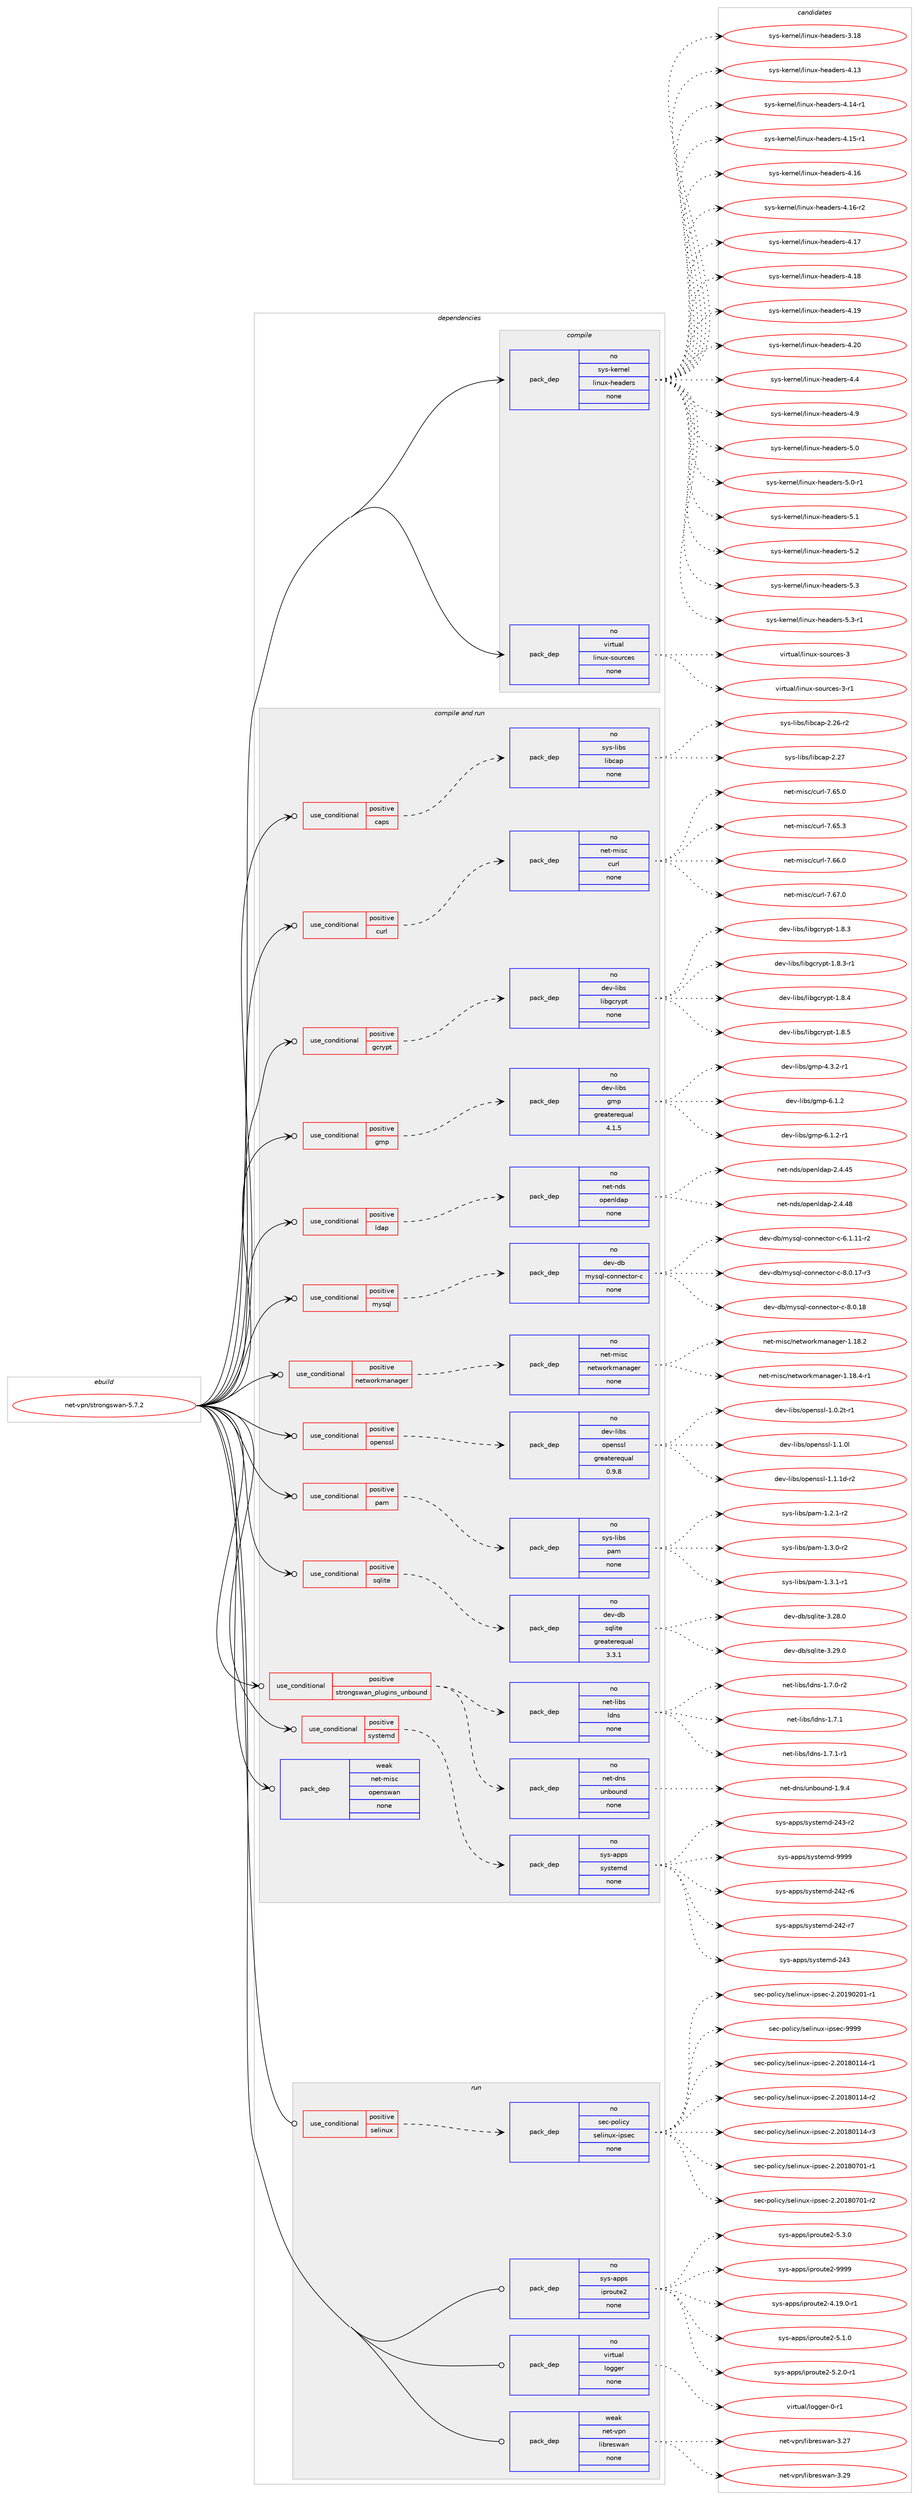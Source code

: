 digraph prolog {

# *************
# Graph options
# *************

newrank=true;
concentrate=true;
compound=true;
graph [rankdir=LR,fontname=Helvetica,fontsize=10,ranksep=1.5];#, ranksep=2.5, nodesep=0.2];
edge  [arrowhead=vee];
node  [fontname=Helvetica,fontsize=10];

# **********
# The ebuild
# **********

subgraph cluster_leftcol {
color=gray;
rank=same;
label=<<i>ebuild</i>>;
id [label="net-vpn/strongswan-5.7.2", color=red, width=4, href="../net-vpn/strongswan-5.7.2.svg"];
}

# ****************
# The dependencies
# ****************

subgraph cluster_midcol {
color=gray;
label=<<i>dependencies</i>>;
subgraph cluster_compile {
fillcolor="#eeeeee";
style=filled;
label=<<i>compile</i>>;
subgraph pack622873 {
dependency843448 [label=<<TABLE BORDER="0" CELLBORDER="1" CELLSPACING="0" CELLPADDING="4" WIDTH="220"><TR><TD ROWSPAN="6" CELLPADDING="30">pack_dep</TD></TR><TR><TD WIDTH="110">no</TD></TR><TR><TD>sys-kernel</TD></TR><TR><TD>linux-headers</TD></TR><TR><TD>none</TD></TR><TR><TD></TD></TR></TABLE>>, shape=none, color=blue];
}
id:e -> dependency843448:w [weight=20,style="solid",arrowhead="vee"];
subgraph pack622874 {
dependency843449 [label=<<TABLE BORDER="0" CELLBORDER="1" CELLSPACING="0" CELLPADDING="4" WIDTH="220"><TR><TD ROWSPAN="6" CELLPADDING="30">pack_dep</TD></TR><TR><TD WIDTH="110">no</TD></TR><TR><TD>virtual</TD></TR><TR><TD>linux-sources</TD></TR><TR><TD>none</TD></TR><TR><TD></TD></TR></TABLE>>, shape=none, color=blue];
}
id:e -> dependency843449:w [weight=20,style="solid",arrowhead="vee"];
}
subgraph cluster_compileandrun {
fillcolor="#eeeeee";
style=filled;
label=<<i>compile and run</i>>;
subgraph cond205679 {
dependency843450 [label=<<TABLE BORDER="0" CELLBORDER="1" CELLSPACING="0" CELLPADDING="4"><TR><TD ROWSPAN="3" CELLPADDING="10">use_conditional</TD></TR><TR><TD>positive</TD></TR><TR><TD>caps</TD></TR></TABLE>>, shape=none, color=red];
subgraph pack622875 {
dependency843451 [label=<<TABLE BORDER="0" CELLBORDER="1" CELLSPACING="0" CELLPADDING="4" WIDTH="220"><TR><TD ROWSPAN="6" CELLPADDING="30">pack_dep</TD></TR><TR><TD WIDTH="110">no</TD></TR><TR><TD>sys-libs</TD></TR><TR><TD>libcap</TD></TR><TR><TD>none</TD></TR><TR><TD></TD></TR></TABLE>>, shape=none, color=blue];
}
dependency843450:e -> dependency843451:w [weight=20,style="dashed",arrowhead="vee"];
}
id:e -> dependency843450:w [weight=20,style="solid",arrowhead="odotvee"];
subgraph cond205680 {
dependency843452 [label=<<TABLE BORDER="0" CELLBORDER="1" CELLSPACING="0" CELLPADDING="4"><TR><TD ROWSPAN="3" CELLPADDING="10">use_conditional</TD></TR><TR><TD>positive</TD></TR><TR><TD>curl</TD></TR></TABLE>>, shape=none, color=red];
subgraph pack622876 {
dependency843453 [label=<<TABLE BORDER="0" CELLBORDER="1" CELLSPACING="0" CELLPADDING="4" WIDTH="220"><TR><TD ROWSPAN="6" CELLPADDING="30">pack_dep</TD></TR><TR><TD WIDTH="110">no</TD></TR><TR><TD>net-misc</TD></TR><TR><TD>curl</TD></TR><TR><TD>none</TD></TR><TR><TD></TD></TR></TABLE>>, shape=none, color=blue];
}
dependency843452:e -> dependency843453:w [weight=20,style="dashed",arrowhead="vee"];
}
id:e -> dependency843452:w [weight=20,style="solid",arrowhead="odotvee"];
subgraph cond205681 {
dependency843454 [label=<<TABLE BORDER="0" CELLBORDER="1" CELLSPACING="0" CELLPADDING="4"><TR><TD ROWSPAN="3" CELLPADDING="10">use_conditional</TD></TR><TR><TD>positive</TD></TR><TR><TD>gcrypt</TD></TR></TABLE>>, shape=none, color=red];
subgraph pack622877 {
dependency843455 [label=<<TABLE BORDER="0" CELLBORDER="1" CELLSPACING="0" CELLPADDING="4" WIDTH="220"><TR><TD ROWSPAN="6" CELLPADDING="30">pack_dep</TD></TR><TR><TD WIDTH="110">no</TD></TR><TR><TD>dev-libs</TD></TR><TR><TD>libgcrypt</TD></TR><TR><TD>none</TD></TR><TR><TD></TD></TR></TABLE>>, shape=none, color=blue];
}
dependency843454:e -> dependency843455:w [weight=20,style="dashed",arrowhead="vee"];
}
id:e -> dependency843454:w [weight=20,style="solid",arrowhead="odotvee"];
subgraph cond205682 {
dependency843456 [label=<<TABLE BORDER="0" CELLBORDER="1" CELLSPACING="0" CELLPADDING="4"><TR><TD ROWSPAN="3" CELLPADDING="10">use_conditional</TD></TR><TR><TD>positive</TD></TR><TR><TD>gmp</TD></TR></TABLE>>, shape=none, color=red];
subgraph pack622878 {
dependency843457 [label=<<TABLE BORDER="0" CELLBORDER="1" CELLSPACING="0" CELLPADDING="4" WIDTH="220"><TR><TD ROWSPAN="6" CELLPADDING="30">pack_dep</TD></TR><TR><TD WIDTH="110">no</TD></TR><TR><TD>dev-libs</TD></TR><TR><TD>gmp</TD></TR><TR><TD>greaterequal</TD></TR><TR><TD>4.1.5</TD></TR></TABLE>>, shape=none, color=blue];
}
dependency843456:e -> dependency843457:w [weight=20,style="dashed",arrowhead="vee"];
}
id:e -> dependency843456:w [weight=20,style="solid",arrowhead="odotvee"];
subgraph cond205683 {
dependency843458 [label=<<TABLE BORDER="0" CELLBORDER="1" CELLSPACING="0" CELLPADDING="4"><TR><TD ROWSPAN="3" CELLPADDING="10">use_conditional</TD></TR><TR><TD>positive</TD></TR><TR><TD>ldap</TD></TR></TABLE>>, shape=none, color=red];
subgraph pack622879 {
dependency843459 [label=<<TABLE BORDER="0" CELLBORDER="1" CELLSPACING="0" CELLPADDING="4" WIDTH="220"><TR><TD ROWSPAN="6" CELLPADDING="30">pack_dep</TD></TR><TR><TD WIDTH="110">no</TD></TR><TR><TD>net-nds</TD></TR><TR><TD>openldap</TD></TR><TR><TD>none</TD></TR><TR><TD></TD></TR></TABLE>>, shape=none, color=blue];
}
dependency843458:e -> dependency843459:w [weight=20,style="dashed",arrowhead="vee"];
}
id:e -> dependency843458:w [weight=20,style="solid",arrowhead="odotvee"];
subgraph cond205684 {
dependency843460 [label=<<TABLE BORDER="0" CELLBORDER="1" CELLSPACING="0" CELLPADDING="4"><TR><TD ROWSPAN="3" CELLPADDING="10">use_conditional</TD></TR><TR><TD>positive</TD></TR><TR><TD>mysql</TD></TR></TABLE>>, shape=none, color=red];
subgraph pack622880 {
dependency843461 [label=<<TABLE BORDER="0" CELLBORDER="1" CELLSPACING="0" CELLPADDING="4" WIDTH="220"><TR><TD ROWSPAN="6" CELLPADDING="30">pack_dep</TD></TR><TR><TD WIDTH="110">no</TD></TR><TR><TD>dev-db</TD></TR><TR><TD>mysql-connector-c</TD></TR><TR><TD>none</TD></TR><TR><TD></TD></TR></TABLE>>, shape=none, color=blue];
}
dependency843460:e -> dependency843461:w [weight=20,style="dashed",arrowhead="vee"];
}
id:e -> dependency843460:w [weight=20,style="solid",arrowhead="odotvee"];
subgraph cond205685 {
dependency843462 [label=<<TABLE BORDER="0" CELLBORDER="1" CELLSPACING="0" CELLPADDING="4"><TR><TD ROWSPAN="3" CELLPADDING="10">use_conditional</TD></TR><TR><TD>positive</TD></TR><TR><TD>networkmanager</TD></TR></TABLE>>, shape=none, color=red];
subgraph pack622881 {
dependency843463 [label=<<TABLE BORDER="0" CELLBORDER="1" CELLSPACING="0" CELLPADDING="4" WIDTH="220"><TR><TD ROWSPAN="6" CELLPADDING="30">pack_dep</TD></TR><TR><TD WIDTH="110">no</TD></TR><TR><TD>net-misc</TD></TR><TR><TD>networkmanager</TD></TR><TR><TD>none</TD></TR><TR><TD></TD></TR></TABLE>>, shape=none, color=blue];
}
dependency843462:e -> dependency843463:w [weight=20,style="dashed",arrowhead="vee"];
}
id:e -> dependency843462:w [weight=20,style="solid",arrowhead="odotvee"];
subgraph cond205686 {
dependency843464 [label=<<TABLE BORDER="0" CELLBORDER="1" CELLSPACING="0" CELLPADDING="4"><TR><TD ROWSPAN="3" CELLPADDING="10">use_conditional</TD></TR><TR><TD>positive</TD></TR><TR><TD>openssl</TD></TR></TABLE>>, shape=none, color=red];
subgraph pack622882 {
dependency843465 [label=<<TABLE BORDER="0" CELLBORDER="1" CELLSPACING="0" CELLPADDING="4" WIDTH="220"><TR><TD ROWSPAN="6" CELLPADDING="30">pack_dep</TD></TR><TR><TD WIDTH="110">no</TD></TR><TR><TD>dev-libs</TD></TR><TR><TD>openssl</TD></TR><TR><TD>greaterequal</TD></TR><TR><TD>0.9.8</TD></TR></TABLE>>, shape=none, color=blue];
}
dependency843464:e -> dependency843465:w [weight=20,style="dashed",arrowhead="vee"];
}
id:e -> dependency843464:w [weight=20,style="solid",arrowhead="odotvee"];
subgraph cond205687 {
dependency843466 [label=<<TABLE BORDER="0" CELLBORDER="1" CELLSPACING="0" CELLPADDING="4"><TR><TD ROWSPAN="3" CELLPADDING="10">use_conditional</TD></TR><TR><TD>positive</TD></TR><TR><TD>pam</TD></TR></TABLE>>, shape=none, color=red];
subgraph pack622883 {
dependency843467 [label=<<TABLE BORDER="0" CELLBORDER="1" CELLSPACING="0" CELLPADDING="4" WIDTH="220"><TR><TD ROWSPAN="6" CELLPADDING="30">pack_dep</TD></TR><TR><TD WIDTH="110">no</TD></TR><TR><TD>sys-libs</TD></TR><TR><TD>pam</TD></TR><TR><TD>none</TD></TR><TR><TD></TD></TR></TABLE>>, shape=none, color=blue];
}
dependency843466:e -> dependency843467:w [weight=20,style="dashed",arrowhead="vee"];
}
id:e -> dependency843466:w [weight=20,style="solid",arrowhead="odotvee"];
subgraph cond205688 {
dependency843468 [label=<<TABLE BORDER="0" CELLBORDER="1" CELLSPACING="0" CELLPADDING="4"><TR><TD ROWSPAN="3" CELLPADDING="10">use_conditional</TD></TR><TR><TD>positive</TD></TR><TR><TD>sqlite</TD></TR></TABLE>>, shape=none, color=red];
subgraph pack622884 {
dependency843469 [label=<<TABLE BORDER="0" CELLBORDER="1" CELLSPACING="0" CELLPADDING="4" WIDTH="220"><TR><TD ROWSPAN="6" CELLPADDING="30">pack_dep</TD></TR><TR><TD WIDTH="110">no</TD></TR><TR><TD>dev-db</TD></TR><TR><TD>sqlite</TD></TR><TR><TD>greaterequal</TD></TR><TR><TD>3.3.1</TD></TR></TABLE>>, shape=none, color=blue];
}
dependency843468:e -> dependency843469:w [weight=20,style="dashed",arrowhead="vee"];
}
id:e -> dependency843468:w [weight=20,style="solid",arrowhead="odotvee"];
subgraph cond205689 {
dependency843470 [label=<<TABLE BORDER="0" CELLBORDER="1" CELLSPACING="0" CELLPADDING="4"><TR><TD ROWSPAN="3" CELLPADDING="10">use_conditional</TD></TR><TR><TD>positive</TD></TR><TR><TD>strongswan_plugins_unbound</TD></TR></TABLE>>, shape=none, color=red];
subgraph pack622885 {
dependency843471 [label=<<TABLE BORDER="0" CELLBORDER="1" CELLSPACING="0" CELLPADDING="4" WIDTH="220"><TR><TD ROWSPAN="6" CELLPADDING="30">pack_dep</TD></TR><TR><TD WIDTH="110">no</TD></TR><TR><TD>net-dns</TD></TR><TR><TD>unbound</TD></TR><TR><TD>none</TD></TR><TR><TD></TD></TR></TABLE>>, shape=none, color=blue];
}
dependency843470:e -> dependency843471:w [weight=20,style="dashed",arrowhead="vee"];
subgraph pack622886 {
dependency843472 [label=<<TABLE BORDER="0" CELLBORDER="1" CELLSPACING="0" CELLPADDING="4" WIDTH="220"><TR><TD ROWSPAN="6" CELLPADDING="30">pack_dep</TD></TR><TR><TD WIDTH="110">no</TD></TR><TR><TD>net-libs</TD></TR><TR><TD>ldns</TD></TR><TR><TD>none</TD></TR><TR><TD></TD></TR></TABLE>>, shape=none, color=blue];
}
dependency843470:e -> dependency843472:w [weight=20,style="dashed",arrowhead="vee"];
}
id:e -> dependency843470:w [weight=20,style="solid",arrowhead="odotvee"];
subgraph cond205690 {
dependency843473 [label=<<TABLE BORDER="0" CELLBORDER="1" CELLSPACING="0" CELLPADDING="4"><TR><TD ROWSPAN="3" CELLPADDING="10">use_conditional</TD></TR><TR><TD>positive</TD></TR><TR><TD>systemd</TD></TR></TABLE>>, shape=none, color=red];
subgraph pack622887 {
dependency843474 [label=<<TABLE BORDER="0" CELLBORDER="1" CELLSPACING="0" CELLPADDING="4" WIDTH="220"><TR><TD ROWSPAN="6" CELLPADDING="30">pack_dep</TD></TR><TR><TD WIDTH="110">no</TD></TR><TR><TD>sys-apps</TD></TR><TR><TD>systemd</TD></TR><TR><TD>none</TD></TR><TR><TD></TD></TR></TABLE>>, shape=none, color=blue];
}
dependency843473:e -> dependency843474:w [weight=20,style="dashed",arrowhead="vee"];
}
id:e -> dependency843473:w [weight=20,style="solid",arrowhead="odotvee"];
subgraph pack622888 {
dependency843475 [label=<<TABLE BORDER="0" CELLBORDER="1" CELLSPACING="0" CELLPADDING="4" WIDTH="220"><TR><TD ROWSPAN="6" CELLPADDING="30">pack_dep</TD></TR><TR><TD WIDTH="110">weak</TD></TR><TR><TD>net-misc</TD></TR><TR><TD>openswan</TD></TR><TR><TD>none</TD></TR><TR><TD></TD></TR></TABLE>>, shape=none, color=blue];
}
id:e -> dependency843475:w [weight=20,style="solid",arrowhead="odotvee"];
}
subgraph cluster_run {
fillcolor="#eeeeee";
style=filled;
label=<<i>run</i>>;
subgraph cond205691 {
dependency843476 [label=<<TABLE BORDER="0" CELLBORDER="1" CELLSPACING="0" CELLPADDING="4"><TR><TD ROWSPAN="3" CELLPADDING="10">use_conditional</TD></TR><TR><TD>positive</TD></TR><TR><TD>selinux</TD></TR></TABLE>>, shape=none, color=red];
subgraph pack622889 {
dependency843477 [label=<<TABLE BORDER="0" CELLBORDER="1" CELLSPACING="0" CELLPADDING="4" WIDTH="220"><TR><TD ROWSPAN="6" CELLPADDING="30">pack_dep</TD></TR><TR><TD WIDTH="110">no</TD></TR><TR><TD>sec-policy</TD></TR><TR><TD>selinux-ipsec</TD></TR><TR><TD>none</TD></TR><TR><TD></TD></TR></TABLE>>, shape=none, color=blue];
}
dependency843476:e -> dependency843477:w [weight=20,style="dashed",arrowhead="vee"];
}
id:e -> dependency843476:w [weight=20,style="solid",arrowhead="odot"];
subgraph pack622890 {
dependency843478 [label=<<TABLE BORDER="0" CELLBORDER="1" CELLSPACING="0" CELLPADDING="4" WIDTH="220"><TR><TD ROWSPAN="6" CELLPADDING="30">pack_dep</TD></TR><TR><TD WIDTH="110">no</TD></TR><TR><TD>sys-apps</TD></TR><TR><TD>iproute2</TD></TR><TR><TD>none</TD></TR><TR><TD></TD></TR></TABLE>>, shape=none, color=blue];
}
id:e -> dependency843478:w [weight=20,style="solid",arrowhead="odot"];
subgraph pack622891 {
dependency843479 [label=<<TABLE BORDER="0" CELLBORDER="1" CELLSPACING="0" CELLPADDING="4" WIDTH="220"><TR><TD ROWSPAN="6" CELLPADDING="30">pack_dep</TD></TR><TR><TD WIDTH="110">no</TD></TR><TR><TD>virtual</TD></TR><TR><TD>logger</TD></TR><TR><TD>none</TD></TR><TR><TD></TD></TR></TABLE>>, shape=none, color=blue];
}
id:e -> dependency843479:w [weight=20,style="solid",arrowhead="odot"];
subgraph pack622892 {
dependency843480 [label=<<TABLE BORDER="0" CELLBORDER="1" CELLSPACING="0" CELLPADDING="4" WIDTH="220"><TR><TD ROWSPAN="6" CELLPADDING="30">pack_dep</TD></TR><TR><TD WIDTH="110">weak</TD></TR><TR><TD>net-vpn</TD></TR><TR><TD>libreswan</TD></TR><TR><TD>none</TD></TR><TR><TD></TD></TR></TABLE>>, shape=none, color=blue];
}
id:e -> dependency843480:w [weight=20,style="solid",arrowhead="odot"];
}
}

# **************
# The candidates
# **************

subgraph cluster_choices {
rank=same;
color=gray;
label=<<i>candidates</i>>;

subgraph choice622873 {
color=black;
nodesep=1;
choice115121115451071011141101011084710810511011712045104101971001011141154551464956 [label="sys-kernel/linux-headers-3.18", color=red, width=4,href="../sys-kernel/linux-headers-3.18.svg"];
choice115121115451071011141101011084710810511011712045104101971001011141154552464951 [label="sys-kernel/linux-headers-4.13", color=red, width=4,href="../sys-kernel/linux-headers-4.13.svg"];
choice1151211154510710111411010110847108105110117120451041019710010111411545524649524511449 [label="sys-kernel/linux-headers-4.14-r1", color=red, width=4,href="../sys-kernel/linux-headers-4.14-r1.svg"];
choice1151211154510710111411010110847108105110117120451041019710010111411545524649534511449 [label="sys-kernel/linux-headers-4.15-r1", color=red, width=4,href="../sys-kernel/linux-headers-4.15-r1.svg"];
choice115121115451071011141101011084710810511011712045104101971001011141154552464954 [label="sys-kernel/linux-headers-4.16", color=red, width=4,href="../sys-kernel/linux-headers-4.16.svg"];
choice1151211154510710111411010110847108105110117120451041019710010111411545524649544511450 [label="sys-kernel/linux-headers-4.16-r2", color=red, width=4,href="../sys-kernel/linux-headers-4.16-r2.svg"];
choice115121115451071011141101011084710810511011712045104101971001011141154552464955 [label="sys-kernel/linux-headers-4.17", color=red, width=4,href="../sys-kernel/linux-headers-4.17.svg"];
choice115121115451071011141101011084710810511011712045104101971001011141154552464956 [label="sys-kernel/linux-headers-4.18", color=red, width=4,href="../sys-kernel/linux-headers-4.18.svg"];
choice115121115451071011141101011084710810511011712045104101971001011141154552464957 [label="sys-kernel/linux-headers-4.19", color=red, width=4,href="../sys-kernel/linux-headers-4.19.svg"];
choice115121115451071011141101011084710810511011712045104101971001011141154552465048 [label="sys-kernel/linux-headers-4.20", color=red, width=4,href="../sys-kernel/linux-headers-4.20.svg"];
choice1151211154510710111411010110847108105110117120451041019710010111411545524652 [label="sys-kernel/linux-headers-4.4", color=red, width=4,href="../sys-kernel/linux-headers-4.4.svg"];
choice1151211154510710111411010110847108105110117120451041019710010111411545524657 [label="sys-kernel/linux-headers-4.9", color=red, width=4,href="../sys-kernel/linux-headers-4.9.svg"];
choice1151211154510710111411010110847108105110117120451041019710010111411545534648 [label="sys-kernel/linux-headers-5.0", color=red, width=4,href="../sys-kernel/linux-headers-5.0.svg"];
choice11512111545107101114110101108471081051101171204510410197100101114115455346484511449 [label="sys-kernel/linux-headers-5.0-r1", color=red, width=4,href="../sys-kernel/linux-headers-5.0-r1.svg"];
choice1151211154510710111411010110847108105110117120451041019710010111411545534649 [label="sys-kernel/linux-headers-5.1", color=red, width=4,href="../sys-kernel/linux-headers-5.1.svg"];
choice1151211154510710111411010110847108105110117120451041019710010111411545534650 [label="sys-kernel/linux-headers-5.2", color=red, width=4,href="../sys-kernel/linux-headers-5.2.svg"];
choice1151211154510710111411010110847108105110117120451041019710010111411545534651 [label="sys-kernel/linux-headers-5.3", color=red, width=4,href="../sys-kernel/linux-headers-5.3.svg"];
choice11512111545107101114110101108471081051101171204510410197100101114115455346514511449 [label="sys-kernel/linux-headers-5.3-r1", color=red, width=4,href="../sys-kernel/linux-headers-5.3-r1.svg"];
dependency843448:e -> choice115121115451071011141101011084710810511011712045104101971001011141154551464956:w [style=dotted,weight="100"];
dependency843448:e -> choice115121115451071011141101011084710810511011712045104101971001011141154552464951:w [style=dotted,weight="100"];
dependency843448:e -> choice1151211154510710111411010110847108105110117120451041019710010111411545524649524511449:w [style=dotted,weight="100"];
dependency843448:e -> choice1151211154510710111411010110847108105110117120451041019710010111411545524649534511449:w [style=dotted,weight="100"];
dependency843448:e -> choice115121115451071011141101011084710810511011712045104101971001011141154552464954:w [style=dotted,weight="100"];
dependency843448:e -> choice1151211154510710111411010110847108105110117120451041019710010111411545524649544511450:w [style=dotted,weight="100"];
dependency843448:e -> choice115121115451071011141101011084710810511011712045104101971001011141154552464955:w [style=dotted,weight="100"];
dependency843448:e -> choice115121115451071011141101011084710810511011712045104101971001011141154552464956:w [style=dotted,weight="100"];
dependency843448:e -> choice115121115451071011141101011084710810511011712045104101971001011141154552464957:w [style=dotted,weight="100"];
dependency843448:e -> choice115121115451071011141101011084710810511011712045104101971001011141154552465048:w [style=dotted,weight="100"];
dependency843448:e -> choice1151211154510710111411010110847108105110117120451041019710010111411545524652:w [style=dotted,weight="100"];
dependency843448:e -> choice1151211154510710111411010110847108105110117120451041019710010111411545524657:w [style=dotted,weight="100"];
dependency843448:e -> choice1151211154510710111411010110847108105110117120451041019710010111411545534648:w [style=dotted,weight="100"];
dependency843448:e -> choice11512111545107101114110101108471081051101171204510410197100101114115455346484511449:w [style=dotted,weight="100"];
dependency843448:e -> choice1151211154510710111411010110847108105110117120451041019710010111411545534649:w [style=dotted,weight="100"];
dependency843448:e -> choice1151211154510710111411010110847108105110117120451041019710010111411545534650:w [style=dotted,weight="100"];
dependency843448:e -> choice1151211154510710111411010110847108105110117120451041019710010111411545534651:w [style=dotted,weight="100"];
dependency843448:e -> choice11512111545107101114110101108471081051101171204510410197100101114115455346514511449:w [style=dotted,weight="100"];
}
subgraph choice622874 {
color=black;
nodesep=1;
choice118105114116117971084710810511011712045115111117114991011154551 [label="virtual/linux-sources-3", color=red, width=4,href="../virtual/linux-sources-3.svg"];
choice1181051141161179710847108105110117120451151111171149910111545514511449 [label="virtual/linux-sources-3-r1", color=red, width=4,href="../virtual/linux-sources-3-r1.svg"];
dependency843449:e -> choice118105114116117971084710810511011712045115111117114991011154551:w [style=dotted,weight="100"];
dependency843449:e -> choice1181051141161179710847108105110117120451151111171149910111545514511449:w [style=dotted,weight="100"];
}
subgraph choice622875 {
color=black;
nodesep=1;
choice11512111545108105981154710810598999711245504650544511450 [label="sys-libs/libcap-2.26-r2", color=red, width=4,href="../sys-libs/libcap-2.26-r2.svg"];
choice1151211154510810598115471081059899971124550465055 [label="sys-libs/libcap-2.27", color=red, width=4,href="../sys-libs/libcap-2.27.svg"];
dependency843451:e -> choice11512111545108105981154710810598999711245504650544511450:w [style=dotted,weight="100"];
dependency843451:e -> choice1151211154510810598115471081059899971124550465055:w [style=dotted,weight="100"];
}
subgraph choice622876 {
color=black;
nodesep=1;
choice1101011164510910511599479911711410845554654534648 [label="net-misc/curl-7.65.0", color=red, width=4,href="../net-misc/curl-7.65.0.svg"];
choice1101011164510910511599479911711410845554654534651 [label="net-misc/curl-7.65.3", color=red, width=4,href="../net-misc/curl-7.65.3.svg"];
choice1101011164510910511599479911711410845554654544648 [label="net-misc/curl-7.66.0", color=red, width=4,href="../net-misc/curl-7.66.0.svg"];
choice1101011164510910511599479911711410845554654554648 [label="net-misc/curl-7.67.0", color=red, width=4,href="../net-misc/curl-7.67.0.svg"];
dependency843453:e -> choice1101011164510910511599479911711410845554654534648:w [style=dotted,weight="100"];
dependency843453:e -> choice1101011164510910511599479911711410845554654534651:w [style=dotted,weight="100"];
dependency843453:e -> choice1101011164510910511599479911711410845554654544648:w [style=dotted,weight="100"];
dependency843453:e -> choice1101011164510910511599479911711410845554654554648:w [style=dotted,weight="100"];
}
subgraph choice622877 {
color=black;
nodesep=1;
choice1001011184510810598115471081059810399114121112116454946564651 [label="dev-libs/libgcrypt-1.8.3", color=red, width=4,href="../dev-libs/libgcrypt-1.8.3.svg"];
choice10010111845108105981154710810598103991141211121164549465646514511449 [label="dev-libs/libgcrypt-1.8.3-r1", color=red, width=4,href="../dev-libs/libgcrypt-1.8.3-r1.svg"];
choice1001011184510810598115471081059810399114121112116454946564652 [label="dev-libs/libgcrypt-1.8.4", color=red, width=4,href="../dev-libs/libgcrypt-1.8.4.svg"];
choice1001011184510810598115471081059810399114121112116454946564653 [label="dev-libs/libgcrypt-1.8.5", color=red, width=4,href="../dev-libs/libgcrypt-1.8.5.svg"];
dependency843455:e -> choice1001011184510810598115471081059810399114121112116454946564651:w [style=dotted,weight="100"];
dependency843455:e -> choice10010111845108105981154710810598103991141211121164549465646514511449:w [style=dotted,weight="100"];
dependency843455:e -> choice1001011184510810598115471081059810399114121112116454946564652:w [style=dotted,weight="100"];
dependency843455:e -> choice1001011184510810598115471081059810399114121112116454946564653:w [style=dotted,weight="100"];
}
subgraph choice622878 {
color=black;
nodesep=1;
choice1001011184510810598115471031091124552465146504511449 [label="dev-libs/gmp-4.3.2-r1", color=red, width=4,href="../dev-libs/gmp-4.3.2-r1.svg"];
choice100101118451081059811547103109112455446494650 [label="dev-libs/gmp-6.1.2", color=red, width=4,href="../dev-libs/gmp-6.1.2.svg"];
choice1001011184510810598115471031091124554464946504511449 [label="dev-libs/gmp-6.1.2-r1", color=red, width=4,href="../dev-libs/gmp-6.1.2-r1.svg"];
dependency843457:e -> choice1001011184510810598115471031091124552465146504511449:w [style=dotted,weight="100"];
dependency843457:e -> choice100101118451081059811547103109112455446494650:w [style=dotted,weight="100"];
dependency843457:e -> choice1001011184510810598115471031091124554464946504511449:w [style=dotted,weight="100"];
}
subgraph choice622879 {
color=black;
nodesep=1;
choice11010111645110100115471111121011101081009711245504652465253 [label="net-nds/openldap-2.4.45", color=red, width=4,href="../net-nds/openldap-2.4.45.svg"];
choice11010111645110100115471111121011101081009711245504652465256 [label="net-nds/openldap-2.4.48", color=red, width=4,href="../net-nds/openldap-2.4.48.svg"];
dependency843459:e -> choice11010111645110100115471111121011101081009711245504652465253:w [style=dotted,weight="100"];
dependency843459:e -> choice11010111645110100115471111121011101081009711245504652465256:w [style=dotted,weight="100"];
}
subgraph choice622880 {
color=black;
nodesep=1;
choice1001011184510098471091211151131084599111110110101991161111144599455446494649494511450 [label="dev-db/mysql-connector-c-6.1.11-r2", color=red, width=4,href="../dev-db/mysql-connector-c-6.1.11-r2.svg"];
choice1001011184510098471091211151131084599111110110101991161111144599455646484649554511451 [label="dev-db/mysql-connector-c-8.0.17-r3", color=red, width=4,href="../dev-db/mysql-connector-c-8.0.17-r3.svg"];
choice100101118451009847109121115113108459911111011010199116111114459945564648464956 [label="dev-db/mysql-connector-c-8.0.18", color=red, width=4,href="../dev-db/mysql-connector-c-8.0.18.svg"];
dependency843461:e -> choice1001011184510098471091211151131084599111110110101991161111144599455446494649494511450:w [style=dotted,weight="100"];
dependency843461:e -> choice1001011184510098471091211151131084599111110110101991161111144599455646484649554511451:w [style=dotted,weight="100"];
dependency843461:e -> choice100101118451009847109121115113108459911111011010199116111114459945564648464956:w [style=dotted,weight="100"];
}
subgraph choice622881 {
color=black;
nodesep=1;
choice110101116451091051159947110101116119111114107109971109710310111445494649564650 [label="net-misc/networkmanager-1.18.2", color=red, width=4,href="../net-misc/networkmanager-1.18.2.svg"];
choice1101011164510910511599471101011161191111141071099711097103101114454946495646524511449 [label="net-misc/networkmanager-1.18.4-r1", color=red, width=4,href="../net-misc/networkmanager-1.18.4-r1.svg"];
dependency843463:e -> choice110101116451091051159947110101116119111114107109971109710310111445494649564650:w [style=dotted,weight="100"];
dependency843463:e -> choice1101011164510910511599471101011161191111141071099711097103101114454946495646524511449:w [style=dotted,weight="100"];
}
subgraph choice622882 {
color=black;
nodesep=1;
choice1001011184510810598115471111121011101151151084549464846501164511449 [label="dev-libs/openssl-1.0.2t-r1", color=red, width=4,href="../dev-libs/openssl-1.0.2t-r1.svg"];
choice100101118451081059811547111112101110115115108454946494648108 [label="dev-libs/openssl-1.1.0l", color=red, width=4,href="../dev-libs/openssl-1.1.0l.svg"];
choice1001011184510810598115471111121011101151151084549464946491004511450 [label="dev-libs/openssl-1.1.1d-r2", color=red, width=4,href="../dev-libs/openssl-1.1.1d-r2.svg"];
dependency843465:e -> choice1001011184510810598115471111121011101151151084549464846501164511449:w [style=dotted,weight="100"];
dependency843465:e -> choice100101118451081059811547111112101110115115108454946494648108:w [style=dotted,weight="100"];
dependency843465:e -> choice1001011184510810598115471111121011101151151084549464946491004511450:w [style=dotted,weight="100"];
}
subgraph choice622883 {
color=black;
nodesep=1;
choice115121115451081059811547112971094549465046494511450 [label="sys-libs/pam-1.2.1-r2", color=red, width=4,href="../sys-libs/pam-1.2.1-r2.svg"];
choice115121115451081059811547112971094549465146484511450 [label="sys-libs/pam-1.3.0-r2", color=red, width=4,href="../sys-libs/pam-1.3.0-r2.svg"];
choice115121115451081059811547112971094549465146494511449 [label="sys-libs/pam-1.3.1-r1", color=red, width=4,href="../sys-libs/pam-1.3.1-r1.svg"];
dependency843467:e -> choice115121115451081059811547112971094549465046494511450:w [style=dotted,weight="100"];
dependency843467:e -> choice115121115451081059811547112971094549465146484511450:w [style=dotted,weight="100"];
dependency843467:e -> choice115121115451081059811547112971094549465146494511449:w [style=dotted,weight="100"];
}
subgraph choice622884 {
color=black;
nodesep=1;
choice10010111845100984711511310810511610145514650564648 [label="dev-db/sqlite-3.28.0", color=red, width=4,href="../dev-db/sqlite-3.28.0.svg"];
choice10010111845100984711511310810511610145514650574648 [label="dev-db/sqlite-3.29.0", color=red, width=4,href="../dev-db/sqlite-3.29.0.svg"];
dependency843469:e -> choice10010111845100984711511310810511610145514650564648:w [style=dotted,weight="100"];
dependency843469:e -> choice10010111845100984711511310810511610145514650574648:w [style=dotted,weight="100"];
}
subgraph choice622885 {
color=black;
nodesep=1;
choice110101116451001101154711711098111117110100454946574652 [label="net-dns/unbound-1.9.4", color=red, width=4,href="../net-dns/unbound-1.9.4.svg"];
dependency843471:e -> choice110101116451001101154711711098111117110100454946574652:w [style=dotted,weight="100"];
}
subgraph choice622886 {
color=black;
nodesep=1;
choice1101011164510810598115471081001101154549465546484511450 [label="net-libs/ldns-1.7.0-r2", color=red, width=4,href="../net-libs/ldns-1.7.0-r2.svg"];
choice110101116451081059811547108100110115454946554649 [label="net-libs/ldns-1.7.1", color=red, width=4,href="../net-libs/ldns-1.7.1.svg"];
choice1101011164510810598115471081001101154549465546494511449 [label="net-libs/ldns-1.7.1-r1", color=red, width=4,href="../net-libs/ldns-1.7.1-r1.svg"];
dependency843472:e -> choice1101011164510810598115471081001101154549465546484511450:w [style=dotted,weight="100"];
dependency843472:e -> choice110101116451081059811547108100110115454946554649:w [style=dotted,weight="100"];
dependency843472:e -> choice1101011164510810598115471081001101154549465546494511449:w [style=dotted,weight="100"];
}
subgraph choice622887 {
color=black;
nodesep=1;
choice115121115459711211211547115121115116101109100455052504511454 [label="sys-apps/systemd-242-r6", color=red, width=4,href="../sys-apps/systemd-242-r6.svg"];
choice115121115459711211211547115121115116101109100455052504511455 [label="sys-apps/systemd-242-r7", color=red, width=4,href="../sys-apps/systemd-242-r7.svg"];
choice11512111545971121121154711512111511610110910045505251 [label="sys-apps/systemd-243", color=red, width=4,href="../sys-apps/systemd-243.svg"];
choice115121115459711211211547115121115116101109100455052514511450 [label="sys-apps/systemd-243-r2", color=red, width=4,href="../sys-apps/systemd-243-r2.svg"];
choice1151211154597112112115471151211151161011091004557575757 [label="sys-apps/systemd-9999", color=red, width=4,href="../sys-apps/systemd-9999.svg"];
dependency843474:e -> choice115121115459711211211547115121115116101109100455052504511454:w [style=dotted,weight="100"];
dependency843474:e -> choice115121115459711211211547115121115116101109100455052504511455:w [style=dotted,weight="100"];
dependency843474:e -> choice11512111545971121121154711512111511610110910045505251:w [style=dotted,weight="100"];
dependency843474:e -> choice115121115459711211211547115121115116101109100455052514511450:w [style=dotted,weight="100"];
dependency843474:e -> choice1151211154597112112115471151211151161011091004557575757:w [style=dotted,weight="100"];
}
subgraph choice622888 {
color=black;
nodesep=1;
}
subgraph choice622889 {
color=black;
nodesep=1;
choice11510199451121111081059912147115101108105110117120451051121151019945504650484956484949524511449 [label="sec-policy/selinux-ipsec-2.20180114-r1", color=red, width=4,href="../sec-policy/selinux-ipsec-2.20180114-r1.svg"];
choice11510199451121111081059912147115101108105110117120451051121151019945504650484956484949524511450 [label="sec-policy/selinux-ipsec-2.20180114-r2", color=red, width=4,href="../sec-policy/selinux-ipsec-2.20180114-r2.svg"];
choice11510199451121111081059912147115101108105110117120451051121151019945504650484956484949524511451 [label="sec-policy/selinux-ipsec-2.20180114-r3", color=red, width=4,href="../sec-policy/selinux-ipsec-2.20180114-r3.svg"];
choice11510199451121111081059912147115101108105110117120451051121151019945504650484956485548494511449 [label="sec-policy/selinux-ipsec-2.20180701-r1", color=red, width=4,href="../sec-policy/selinux-ipsec-2.20180701-r1.svg"];
choice11510199451121111081059912147115101108105110117120451051121151019945504650484956485548494511450 [label="sec-policy/selinux-ipsec-2.20180701-r2", color=red, width=4,href="../sec-policy/selinux-ipsec-2.20180701-r2.svg"];
choice11510199451121111081059912147115101108105110117120451051121151019945504650484957485048494511449 [label="sec-policy/selinux-ipsec-2.20190201-r1", color=red, width=4,href="../sec-policy/selinux-ipsec-2.20190201-r1.svg"];
choice1151019945112111108105991214711510110810511011712045105112115101994557575757 [label="sec-policy/selinux-ipsec-9999", color=red, width=4,href="../sec-policy/selinux-ipsec-9999.svg"];
dependency843477:e -> choice11510199451121111081059912147115101108105110117120451051121151019945504650484956484949524511449:w [style=dotted,weight="100"];
dependency843477:e -> choice11510199451121111081059912147115101108105110117120451051121151019945504650484956484949524511450:w [style=dotted,weight="100"];
dependency843477:e -> choice11510199451121111081059912147115101108105110117120451051121151019945504650484956484949524511451:w [style=dotted,weight="100"];
dependency843477:e -> choice11510199451121111081059912147115101108105110117120451051121151019945504650484956485548494511449:w [style=dotted,weight="100"];
dependency843477:e -> choice11510199451121111081059912147115101108105110117120451051121151019945504650484956485548494511450:w [style=dotted,weight="100"];
dependency843477:e -> choice11510199451121111081059912147115101108105110117120451051121151019945504650484957485048494511449:w [style=dotted,weight="100"];
dependency843477:e -> choice1151019945112111108105991214711510110810511011712045105112115101994557575757:w [style=dotted,weight="100"];
}
subgraph choice622890 {
color=black;
nodesep=1;
choice11512111545971121121154710511211411111711610150455246495746484511449 [label="sys-apps/iproute2-4.19.0-r1", color=red, width=4,href="../sys-apps/iproute2-4.19.0-r1.svg"];
choice11512111545971121121154710511211411111711610150455346494648 [label="sys-apps/iproute2-5.1.0", color=red, width=4,href="../sys-apps/iproute2-5.1.0.svg"];
choice115121115459711211211547105112114111117116101504553465046484511449 [label="sys-apps/iproute2-5.2.0-r1", color=red, width=4,href="../sys-apps/iproute2-5.2.0-r1.svg"];
choice11512111545971121121154710511211411111711610150455346514648 [label="sys-apps/iproute2-5.3.0", color=red, width=4,href="../sys-apps/iproute2-5.3.0.svg"];
choice115121115459711211211547105112114111117116101504557575757 [label="sys-apps/iproute2-9999", color=red, width=4,href="../sys-apps/iproute2-9999.svg"];
dependency843478:e -> choice11512111545971121121154710511211411111711610150455246495746484511449:w [style=dotted,weight="100"];
dependency843478:e -> choice11512111545971121121154710511211411111711610150455346494648:w [style=dotted,weight="100"];
dependency843478:e -> choice115121115459711211211547105112114111117116101504553465046484511449:w [style=dotted,weight="100"];
dependency843478:e -> choice11512111545971121121154710511211411111711610150455346514648:w [style=dotted,weight="100"];
dependency843478:e -> choice115121115459711211211547105112114111117116101504557575757:w [style=dotted,weight="100"];
}
subgraph choice622891 {
color=black;
nodesep=1;
choice118105114116117971084710811110310310111445484511449 [label="virtual/logger-0-r1", color=red, width=4,href="../virtual/logger-0-r1.svg"];
dependency843479:e -> choice118105114116117971084710811110310310111445484511449:w [style=dotted,weight="100"];
}
subgraph choice622892 {
color=black;
nodesep=1;
choice110101116451181121104710810598114101115119971104551465055 [label="net-vpn/libreswan-3.27", color=red, width=4,href="../net-vpn/libreswan-3.27.svg"];
choice110101116451181121104710810598114101115119971104551465057 [label="net-vpn/libreswan-3.29", color=red, width=4,href="../net-vpn/libreswan-3.29.svg"];
dependency843480:e -> choice110101116451181121104710810598114101115119971104551465055:w [style=dotted,weight="100"];
dependency843480:e -> choice110101116451181121104710810598114101115119971104551465057:w [style=dotted,weight="100"];
}
}

}
